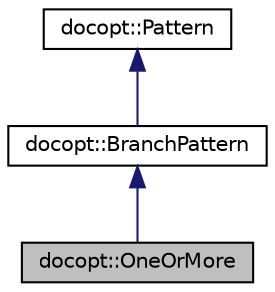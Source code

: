 digraph "docopt::OneOrMore"
{
  edge [fontname="Helvetica",fontsize="10",labelfontname="Helvetica",labelfontsize="10"];
  node [fontname="Helvetica",fontsize="10",shape=record];
  Node0 [label="docopt::OneOrMore",height=0.2,width=0.4,color="black", fillcolor="grey75", style="filled", fontcolor="black"];
  Node1 -> Node0 [dir="back",color="midnightblue",fontsize="10",style="solid",fontname="Helvetica"];
  Node1 [label="docopt::BranchPattern",height=0.2,width=0.4,color="black", fillcolor="white", style="filled",URL="$classdocopt_1_1BranchPattern.html"];
  Node2 -> Node1 [dir="back",color="midnightblue",fontsize="10",style="solid",fontname="Helvetica"];
  Node2 [label="docopt::Pattern",height=0.2,width=0.4,color="black", fillcolor="white", style="filled",URL="$classdocopt_1_1Pattern.html"];
}
